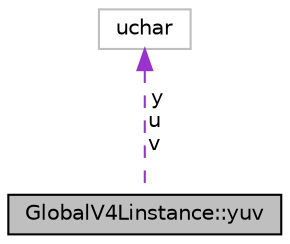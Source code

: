 digraph "GlobalV4Linstance::yuv"
{
 // INTERACTIVE_SVG=YES
  edge [fontname="Helvetica",fontsize="10",labelfontname="Helvetica",labelfontsize="10"];
  node [fontname="Helvetica",fontsize="10",shape=record];
  Node1 [label="GlobalV4Linstance::yuv",height=0.2,width=0.4,color="black", fillcolor="grey75", style="filled", fontcolor="black"];
  Node2 -> Node1 [dir="back",color="darkorchid3",fontsize="10",style="dashed",label=" y\nu\nv" ,fontname="Helvetica"];
  Node2 [label="uchar",height=0.2,width=0.4,color="grey75", fillcolor="white", style="filled"];
}
